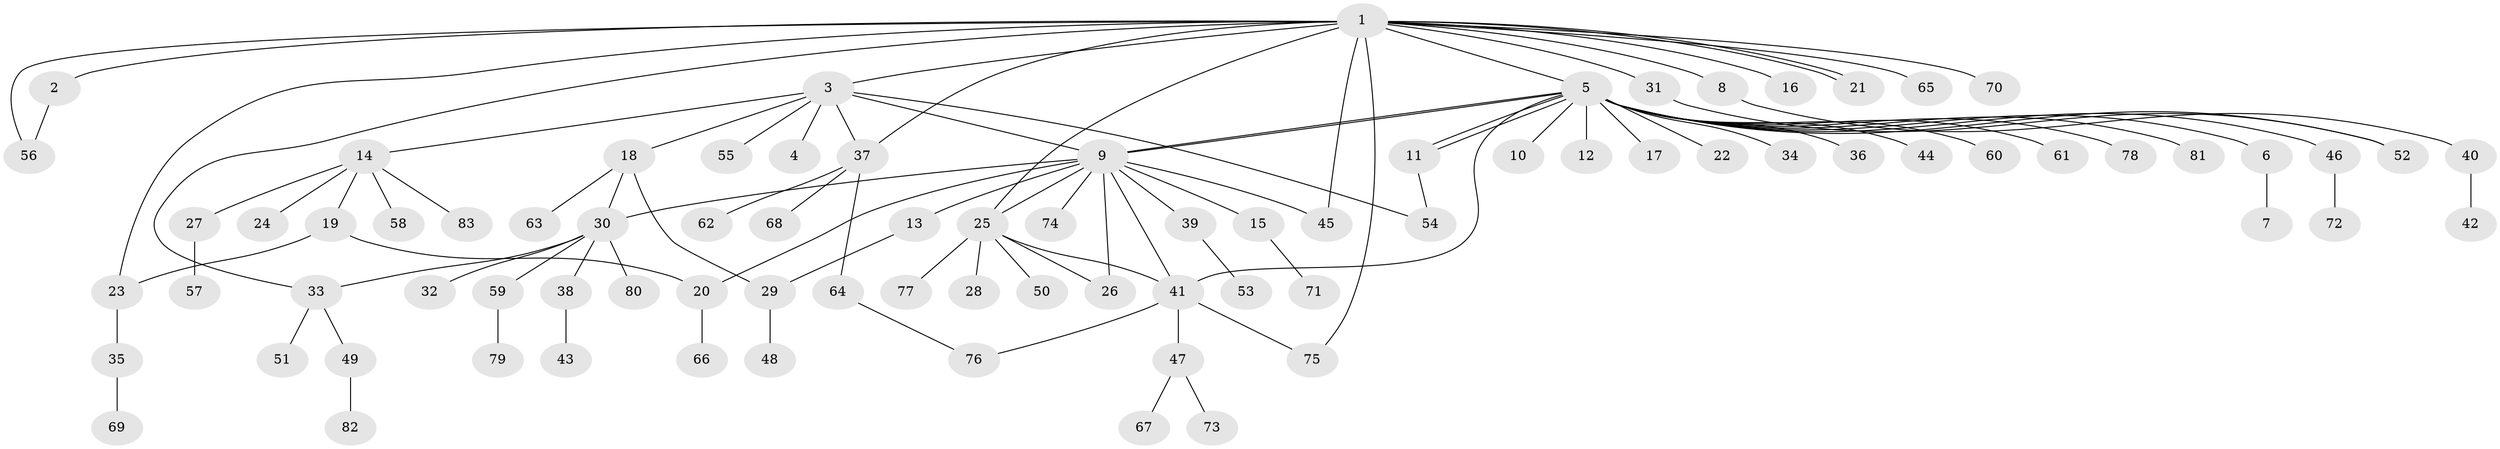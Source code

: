 // Generated by graph-tools (version 1.1) at 2025/11/02/27/25 16:11:09]
// undirected, 83 vertices, 102 edges
graph export_dot {
graph [start="1"]
  node [color=gray90,style=filled];
  1;
  2;
  3;
  4;
  5;
  6;
  7;
  8;
  9;
  10;
  11;
  12;
  13;
  14;
  15;
  16;
  17;
  18;
  19;
  20;
  21;
  22;
  23;
  24;
  25;
  26;
  27;
  28;
  29;
  30;
  31;
  32;
  33;
  34;
  35;
  36;
  37;
  38;
  39;
  40;
  41;
  42;
  43;
  44;
  45;
  46;
  47;
  48;
  49;
  50;
  51;
  52;
  53;
  54;
  55;
  56;
  57;
  58;
  59;
  60;
  61;
  62;
  63;
  64;
  65;
  66;
  67;
  68;
  69;
  70;
  71;
  72;
  73;
  74;
  75;
  76;
  77;
  78;
  79;
  80;
  81;
  82;
  83;
  1 -- 2;
  1 -- 3;
  1 -- 5;
  1 -- 8;
  1 -- 16;
  1 -- 21;
  1 -- 21;
  1 -- 23;
  1 -- 25;
  1 -- 31;
  1 -- 33;
  1 -- 37;
  1 -- 45;
  1 -- 56;
  1 -- 65;
  1 -- 70;
  1 -- 75;
  2 -- 56;
  3 -- 4;
  3 -- 9;
  3 -- 14;
  3 -- 18;
  3 -- 37;
  3 -- 54;
  3 -- 55;
  5 -- 6;
  5 -- 9;
  5 -- 9;
  5 -- 10;
  5 -- 11;
  5 -- 11;
  5 -- 12;
  5 -- 17;
  5 -- 22;
  5 -- 34;
  5 -- 36;
  5 -- 41;
  5 -- 44;
  5 -- 46;
  5 -- 52;
  5 -- 60;
  5 -- 61;
  5 -- 78;
  5 -- 81;
  6 -- 7;
  8 -- 40;
  9 -- 13;
  9 -- 15;
  9 -- 20;
  9 -- 25;
  9 -- 26;
  9 -- 30;
  9 -- 39;
  9 -- 41;
  9 -- 45;
  9 -- 74;
  11 -- 54;
  13 -- 29;
  14 -- 19;
  14 -- 24;
  14 -- 27;
  14 -- 58;
  14 -- 83;
  15 -- 71;
  18 -- 29;
  18 -- 30;
  18 -- 63;
  19 -- 20;
  19 -- 23;
  20 -- 66;
  23 -- 35;
  25 -- 26;
  25 -- 28;
  25 -- 41;
  25 -- 50;
  25 -- 77;
  27 -- 57;
  29 -- 48;
  30 -- 32;
  30 -- 33;
  30 -- 38;
  30 -- 59;
  30 -- 80;
  31 -- 52;
  33 -- 49;
  33 -- 51;
  35 -- 69;
  37 -- 62;
  37 -- 64;
  37 -- 68;
  38 -- 43;
  39 -- 53;
  40 -- 42;
  41 -- 47;
  41 -- 75;
  41 -- 76;
  46 -- 72;
  47 -- 67;
  47 -- 73;
  49 -- 82;
  59 -- 79;
  64 -- 76;
}
